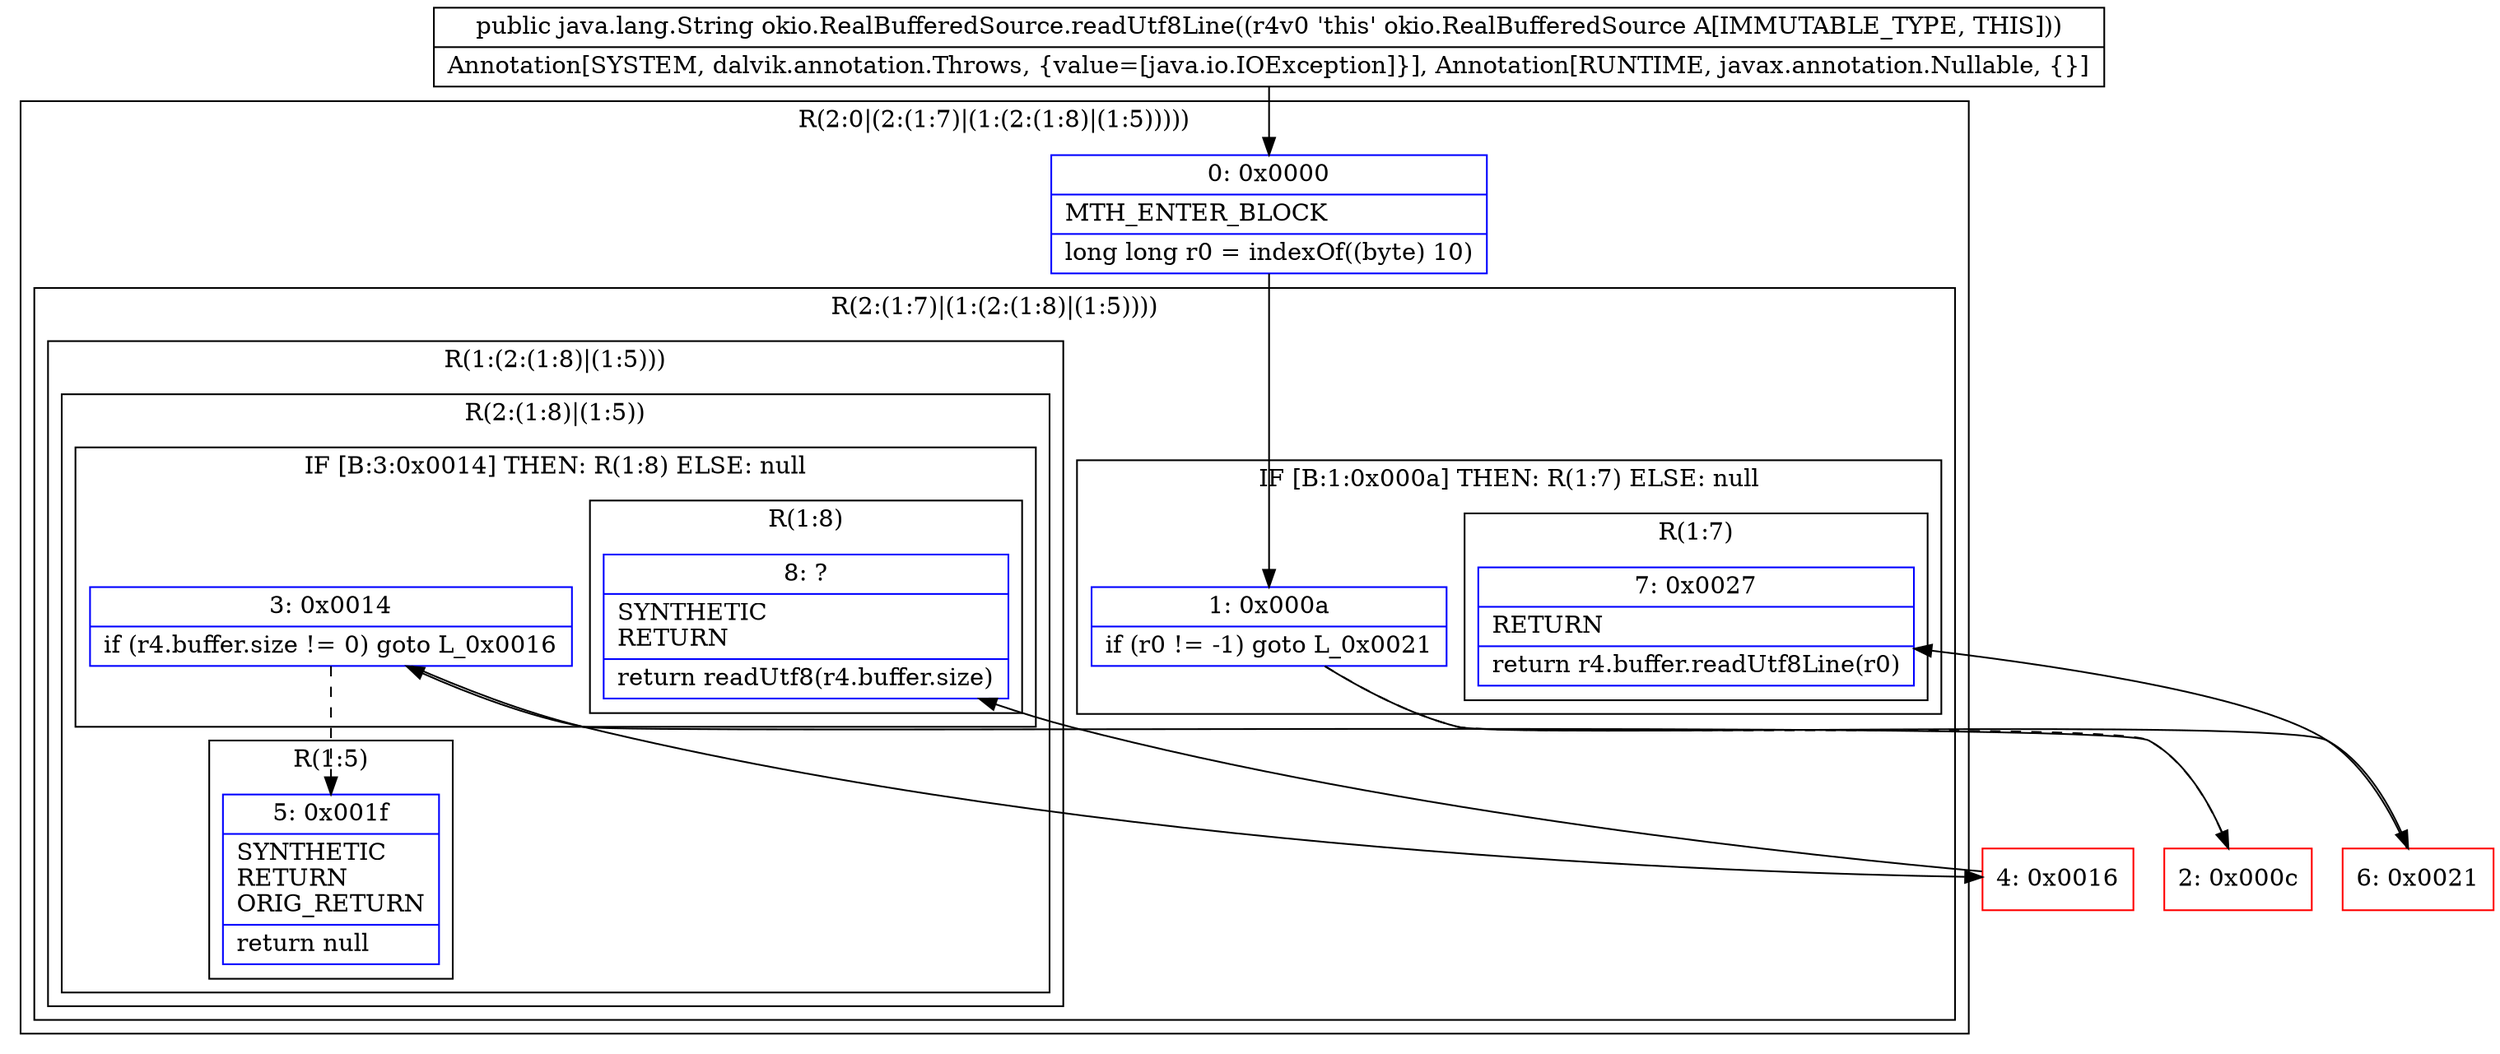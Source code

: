 digraph "CFG forokio.RealBufferedSource.readUtf8Line()Ljava\/lang\/String;" {
subgraph cluster_Region_1808072572 {
label = "R(2:0|(2:(1:7)|(1:(2:(1:8)|(1:5)))))";
node [shape=record,color=blue];
Node_0 [shape=record,label="{0\:\ 0x0000|MTH_ENTER_BLOCK\l|long long r0 = indexOf((byte) 10)\l}"];
subgraph cluster_Region_1477833402 {
label = "R(2:(1:7)|(1:(2:(1:8)|(1:5))))";
node [shape=record,color=blue];
subgraph cluster_IfRegion_1438079669 {
label = "IF [B:1:0x000a] THEN: R(1:7) ELSE: null";
node [shape=record,color=blue];
Node_1 [shape=record,label="{1\:\ 0x000a|if (r0 != \-1) goto L_0x0021\l}"];
subgraph cluster_Region_1310220093 {
label = "R(1:7)";
node [shape=record,color=blue];
Node_7 [shape=record,label="{7\:\ 0x0027|RETURN\l|return r4.buffer.readUtf8Line(r0)\l}"];
}
}
subgraph cluster_Region_1653364899 {
label = "R(1:(2:(1:8)|(1:5)))";
node [shape=record,color=blue];
subgraph cluster_Region_557448284 {
label = "R(2:(1:8)|(1:5))";
node [shape=record,color=blue];
subgraph cluster_IfRegion_1801030884 {
label = "IF [B:3:0x0014] THEN: R(1:8) ELSE: null";
node [shape=record,color=blue];
Node_3 [shape=record,label="{3\:\ 0x0014|if (r4.buffer.size != 0) goto L_0x0016\l}"];
subgraph cluster_Region_472785687 {
label = "R(1:8)";
node [shape=record,color=blue];
Node_8 [shape=record,label="{8\:\ ?|SYNTHETIC\lRETURN\l|return readUtf8(r4.buffer.size)\l}"];
}
}
subgraph cluster_Region_484915569 {
label = "R(1:5)";
node [shape=record,color=blue];
Node_5 [shape=record,label="{5\:\ 0x001f|SYNTHETIC\lRETURN\lORIG_RETURN\l|return null\l}"];
}
}
}
}
}
Node_2 [shape=record,color=red,label="{2\:\ 0x000c}"];
Node_4 [shape=record,color=red,label="{4\:\ 0x0016}"];
Node_6 [shape=record,color=red,label="{6\:\ 0x0021}"];
MethodNode[shape=record,label="{public java.lang.String okio.RealBufferedSource.readUtf8Line((r4v0 'this' okio.RealBufferedSource A[IMMUTABLE_TYPE, THIS]))  | Annotation[SYSTEM, dalvik.annotation.Throws, \{value=[java.io.IOException]\}], Annotation[RUNTIME, javax.annotation.Nullable, \{\}]\l}"];
MethodNode -> Node_0;
Node_0 -> Node_1;
Node_1 -> Node_2[style=dashed];
Node_1 -> Node_6;
Node_3 -> Node_4;
Node_3 -> Node_5[style=dashed];
Node_2 -> Node_3;
Node_4 -> Node_8;
Node_6 -> Node_7;
}

